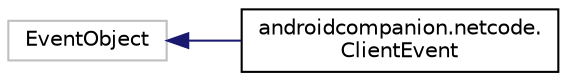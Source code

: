 digraph "Graphical Class Hierarchy"
{
  edge [fontname="Helvetica",fontsize="10",labelfontname="Helvetica",labelfontsize="10"];
  node [fontname="Helvetica",fontsize="10",shape=record];
  rankdir="LR";
  Node19 [label="EventObject",height=0.2,width=0.4,color="grey75", fillcolor="white", style="filled"];
  Node19 -> Node0 [dir="back",color="midnightblue",fontsize="10",style="solid",fontname="Helvetica"];
  Node0 [label="androidcompanion.netcode.\lClientEvent",height=0.2,width=0.4,color="black", fillcolor="white", style="filled",URL="$classandroidcompanion_1_1netcode_1_1_client_event.html"];
}
